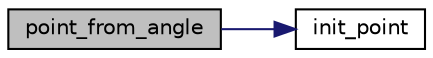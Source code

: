 digraph "point_from_angle"
{
 // LATEX_PDF_SIZE
  edge [fontname="Helvetica",fontsize="10",labelfontname="Helvetica",labelfontsize="10"];
  node [fontname="Helvetica",fontsize="10",shape=record];
  rankdir="LR";
  Node1 [label="point_from_angle",height=0.2,width=0.4,color="black", fillcolor="grey75", style="filled", fontcolor="black",tooltip=" "];
  Node1 -> Node2 [color="midnightblue",fontsize="10",style="solid",fontname="Helvetica"];
  Node2 [label="init_point",height=0.2,width=0.4,color="black", fillcolor="white", style="filled",URL="$con_steer_8c.html#aa2a37b6501d6e8496019e814f31fe4c0",tooltip=" "];
}
